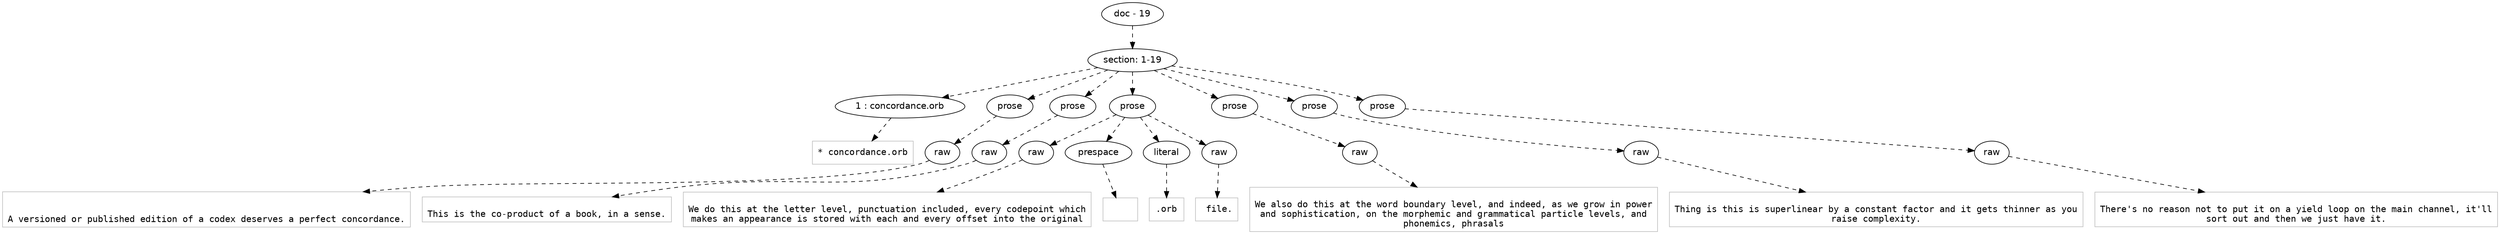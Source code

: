 digraph lpegNode {

node [fontname=Helvetica]
edge [style=dashed]

doc_0 [label="doc - 19"]


doc_0 -> { section_1}
{rank=same; section_1}

section_1 [label="section: 1-19"]


// END RANK doc_0

section_1 -> { header_2 prose_3 prose_4 prose_5 prose_6 prose_7 prose_8}
{rank=same; header_2 prose_3 prose_4 prose_5 prose_6 prose_7 prose_8}

header_2 [label="1 : concordance.orb"]

prose_3 [label="prose"]

prose_4 [label="prose"]

prose_5 [label="prose"]

prose_6 [label="prose"]

prose_7 [label="prose"]

prose_8 [label="prose"]


// END RANK section_1

header_2 -> leaf_9
leaf_9  [color=Gray,shape=rectangle,fontname=Inconsolata,label="* concordance.orb"]
// END RANK header_2

prose_3 -> { raw_10}
{rank=same; raw_10}

raw_10 [label="raw"]


// END RANK prose_3

raw_10 -> leaf_11
leaf_11  [color=Gray,shape=rectangle,fontname=Inconsolata,label="

A versioned or published edition of a codex deserves a perfect concordance.
"]
// END RANK raw_10

prose_4 -> { raw_12}
{rank=same; raw_12}

raw_12 [label="raw"]


// END RANK prose_4

raw_12 -> leaf_13
leaf_13  [color=Gray,shape=rectangle,fontname=Inconsolata,label="
This is the co-product of a book, in a sense.
"]
// END RANK raw_12

prose_5 -> { raw_14 prespace_15 literal_16 raw_17}
{rank=same; raw_14 prespace_15 literal_16 raw_17}

raw_14 [label="raw"]

prespace_15 [label="prespace"]

literal_16 [label="literal"]

raw_17 [label="raw"]


// END RANK prose_5

raw_14 -> leaf_18
leaf_18  [color=Gray,shape=rectangle,fontname=Inconsolata,label="
We do this at the letter level, punctuation included, every codepoint which
makes an appearance is stored with each and every offset into the original"]
// END RANK raw_14

prespace_15 -> leaf_19
leaf_19  [color=Gray,shape=rectangle,fontname=Inconsolata,label=""]
// END RANK prespace_15

literal_16 -> leaf_20
leaf_20  [color=Gray,shape=rectangle,fontname=Inconsolata,label=".orb"]
// END RANK literal_16

raw_17 -> leaf_21
leaf_21  [color=Gray,shape=rectangle,fontname=Inconsolata,label=" file.
"]
// END RANK raw_17

prose_6 -> { raw_22}
{rank=same; raw_22}

raw_22 [label="raw"]


// END RANK prose_6

raw_22 -> leaf_23
leaf_23  [color=Gray,shape=rectangle,fontname=Inconsolata,label="
We also do this at the word boundary level, and indeed, as we grow in power
and sophistication, on the morphemic and grammatical particle levels, and
phonemics, phrasals
"]
// END RANK raw_22

prose_7 -> { raw_24}
{rank=same; raw_24}

raw_24 [label="raw"]


// END RANK prose_7

raw_24 -> leaf_25
leaf_25  [color=Gray,shape=rectangle,fontname=Inconsolata,label="
Thing is this is superlinear by a constant factor and it gets thinner as you
raise complexity.
"]
// END RANK raw_24

prose_8 -> { raw_26}
{rank=same; raw_26}

raw_26 [label="raw"]


// END RANK prose_8

raw_26 -> leaf_27
leaf_27  [color=Gray,shape=rectangle,fontname=Inconsolata,label="
There's no reason not to put it on a yield loop on the main channel, it'll
sort out and then we just have it."]
// END RANK raw_26


}
